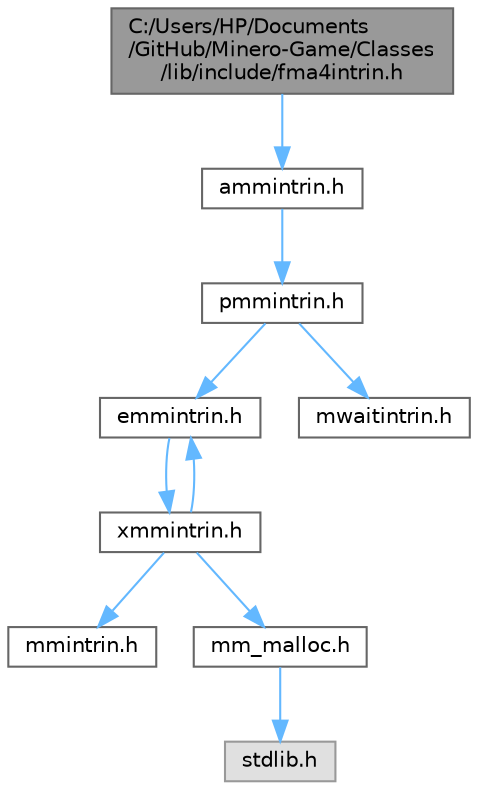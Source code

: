 digraph "C:/Users/HP/Documents/GitHub/Minero-Game/Classes/lib/include/fma4intrin.h"
{
 // LATEX_PDF_SIZE
  bgcolor="transparent";
  edge [fontname=Helvetica,fontsize=10,labelfontname=Helvetica,labelfontsize=10];
  node [fontname=Helvetica,fontsize=10,shape=box,height=0.2,width=0.4];
  Node1 [id="Node000001",label="C:/Users/HP/Documents\l/GitHub/Minero-Game/Classes\l/lib/include/fma4intrin.h",height=0.2,width=0.4,color="gray40", fillcolor="grey60", style="filled", fontcolor="black",tooltip=" "];
  Node1 -> Node2 [id="edge19_Node000001_Node000002",color="steelblue1",style="solid",tooltip=" "];
  Node2 [id="Node000002",label="ammintrin.h",height=0.2,width=0.4,color="grey40", fillcolor="white", style="filled",URL="$_classes_2lib_2include_2ammintrin_8h.html",tooltip=" "];
  Node2 -> Node3 [id="edge20_Node000002_Node000003",color="steelblue1",style="solid",tooltip=" "];
  Node3 [id="Node000003",label="pmmintrin.h",height=0.2,width=0.4,color="grey40", fillcolor="white", style="filled",URL="$_classes_2lib_2include_2pmmintrin_8h.html",tooltip=" "];
  Node3 -> Node4 [id="edge21_Node000003_Node000004",color="steelblue1",style="solid",tooltip=" "];
  Node4 [id="Node000004",label="emmintrin.h",height=0.2,width=0.4,color="grey40", fillcolor="white", style="filled",URL="$_classes_2lib_2include_2emmintrin_8h.html",tooltip=" "];
  Node4 -> Node5 [id="edge22_Node000004_Node000005",color="steelblue1",style="solid",tooltip=" "];
  Node5 [id="Node000005",label="xmmintrin.h",height=0.2,width=0.4,color="grey40", fillcolor="white", style="filled",URL="$_classes_2lib_2include_2xmmintrin_8h.html",tooltip=" "];
  Node5 -> Node6 [id="edge23_Node000005_Node000006",color="steelblue1",style="solid",tooltip=" "];
  Node6 [id="Node000006",label="mmintrin.h",height=0.2,width=0.4,color="grey40", fillcolor="white", style="filled",URL="$_classes_2lib_2include_2mmintrin_8h.html",tooltip=" "];
  Node5 -> Node7 [id="edge24_Node000005_Node000007",color="steelblue1",style="solid",tooltip=" "];
  Node7 [id="Node000007",label="mm_malloc.h",height=0.2,width=0.4,color="grey40", fillcolor="white", style="filled",URL="$_classes_2lib_2include_2mm__malloc_8h.html",tooltip=" "];
  Node7 -> Node8 [id="edge25_Node000007_Node000008",color="steelblue1",style="solid",tooltip=" "];
  Node8 [id="Node000008",label="stdlib.h",height=0.2,width=0.4,color="grey60", fillcolor="#E0E0E0", style="filled",tooltip=" "];
  Node5 -> Node4 [id="edge26_Node000005_Node000004",color="steelblue1",style="solid",tooltip=" "];
  Node3 -> Node9 [id="edge27_Node000003_Node000009",color="steelblue1",style="solid",tooltip=" "];
  Node9 [id="Node000009",label="mwaitintrin.h",height=0.2,width=0.4,color="grey40", fillcolor="white", style="filled",URL="$_classes_2lib_2include_2mwaitintrin_8h.html",tooltip=" "];
}
